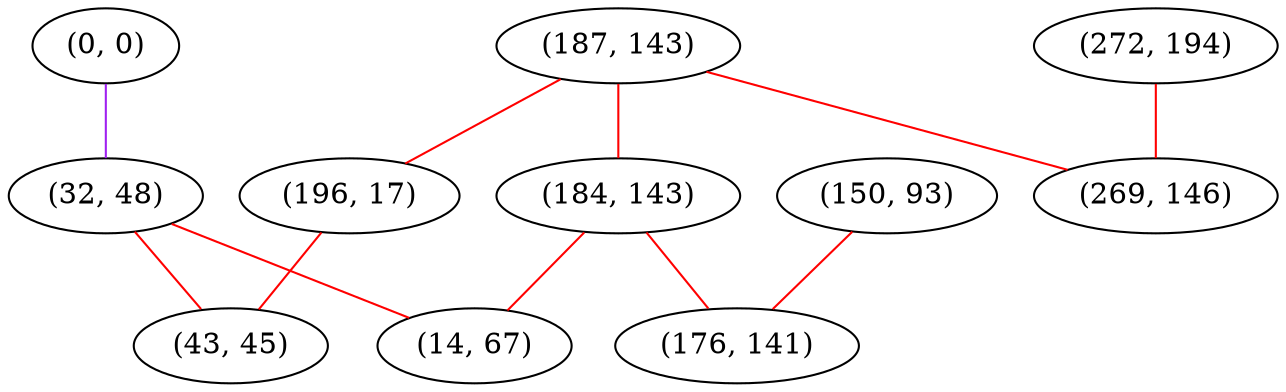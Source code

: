 graph "" {
"(0, 0)";
"(187, 143)";
"(196, 17)";
"(272, 194)";
"(184, 143)";
"(32, 48)";
"(269, 146)";
"(150, 93)";
"(14, 67)";
"(176, 141)";
"(43, 45)";
"(0, 0)" -- "(32, 48)"  [color=purple, key=0, weight=4];
"(187, 143)" -- "(269, 146)"  [color=red, key=0, weight=1];
"(187, 143)" -- "(196, 17)"  [color=red, key=0, weight=1];
"(187, 143)" -- "(184, 143)"  [color=red, key=0, weight=1];
"(196, 17)" -- "(43, 45)"  [color=red, key=0, weight=1];
"(272, 194)" -- "(269, 146)"  [color=red, key=0, weight=1];
"(184, 143)" -- "(14, 67)"  [color=red, key=0, weight=1];
"(184, 143)" -- "(176, 141)"  [color=red, key=0, weight=1];
"(32, 48)" -- "(14, 67)"  [color=red, key=0, weight=1];
"(32, 48)" -- "(43, 45)"  [color=red, key=0, weight=1];
"(150, 93)" -- "(176, 141)"  [color=red, key=0, weight=1];
}
